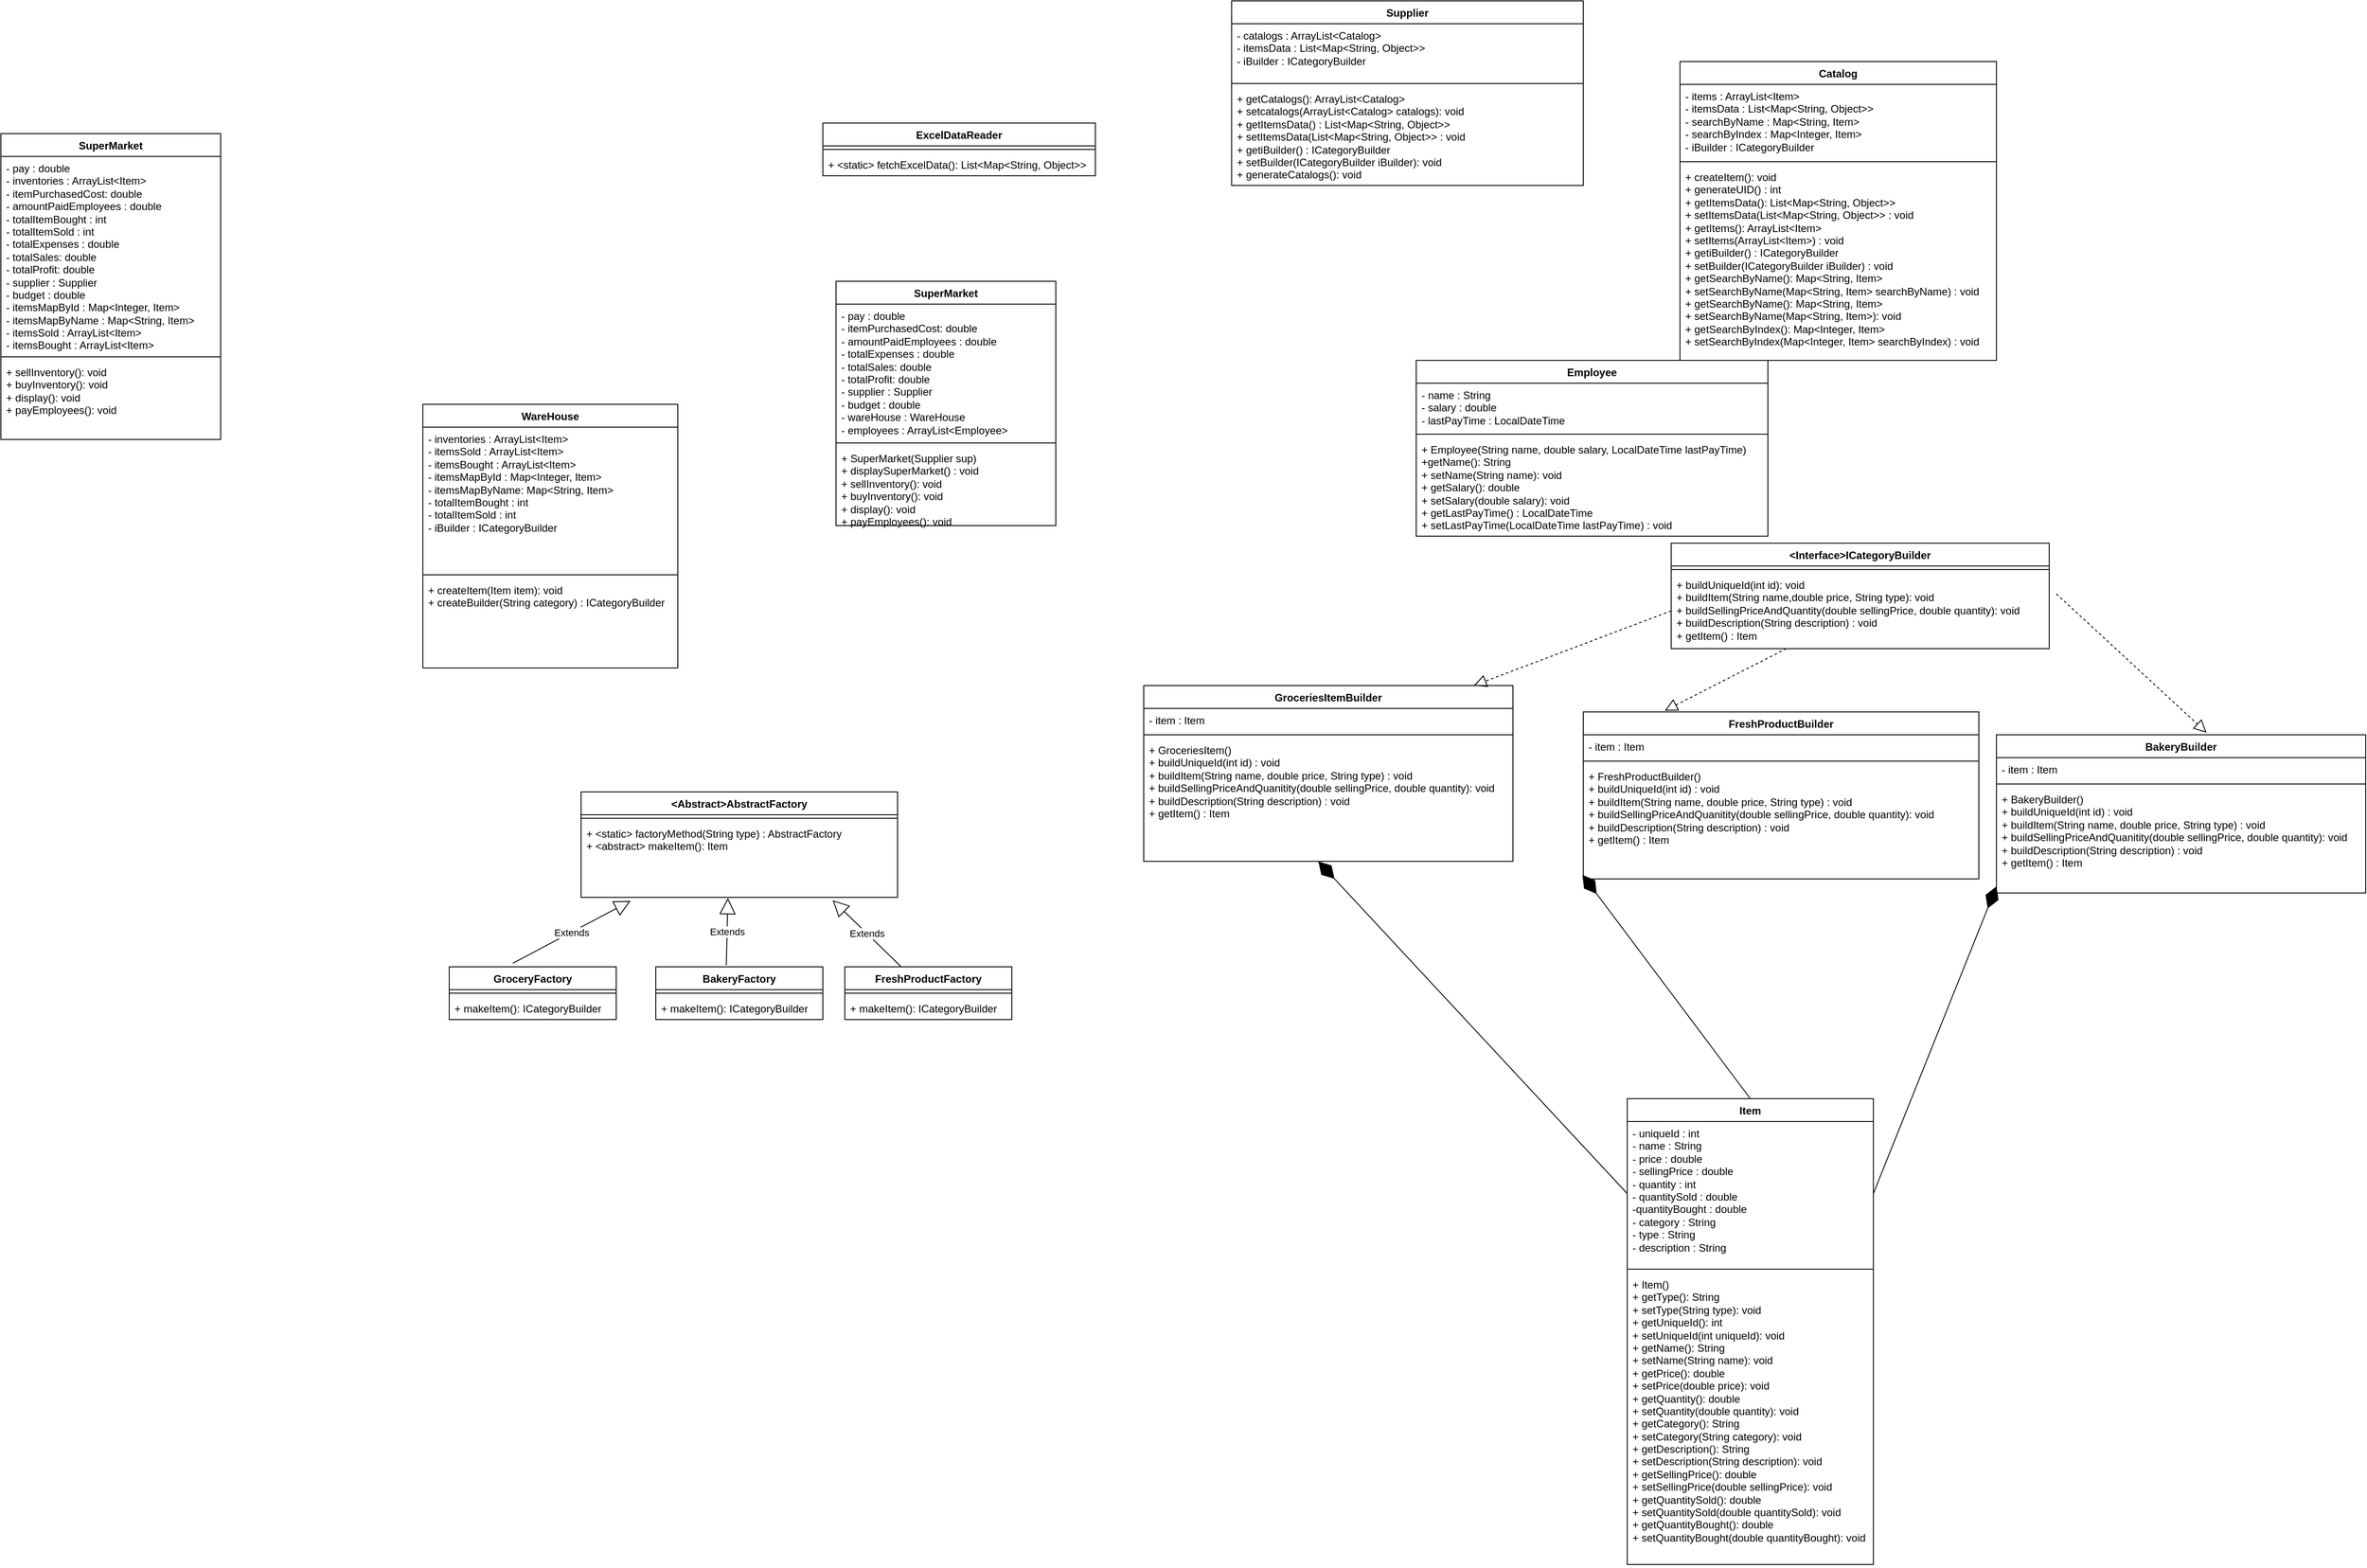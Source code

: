 <mxfile version="22.0.2" type="device">
  <diagram name="Page-1" id="-gRT8WgpqFWuWhDdHIi4">
    <mxGraphModel dx="3609" dy="2229" grid="1" gridSize="10" guides="1" tooltips="1" connect="1" arrows="1" fold="1" page="1" pageScale="1" pageWidth="850" pageHeight="1100" math="0" shadow="0">
      <root>
        <mxCell id="0" />
        <mxCell id="1" parent="0" />
        <mxCell id="uRmsWzJA4yEdJuGVgKY8-1" value="SuperMarket" style="swimlane;fontStyle=1;align=center;verticalAlign=top;childLayout=stackLayout;horizontal=1;startSize=26;horizontalStack=0;resizeParent=1;resizeParentMax=0;resizeLast=0;collapsible=1;marginBottom=0;whiteSpace=wrap;html=1;" parent="1" vertex="1">
          <mxGeometry x="-270" y="120" width="250" height="278" as="geometry" />
        </mxCell>
        <mxCell id="uRmsWzJA4yEdJuGVgKY8-2" value="- pay : double&lt;br&gt;- itemPurchasedCost: double&lt;br&gt;- amountPaidEmployees : double&lt;br&gt;- totalExpenses : double&lt;br&gt;- totalSales: double&lt;br&gt;- totalProfit: double&lt;br&gt;- supplier : Supplier&lt;br&gt;- budget : double&lt;br&gt;- wareHouse : WareHouse&lt;br&gt;- employees : ArrayList&amp;lt;Employee&amp;gt;" style="text;strokeColor=none;fillColor=none;align=left;verticalAlign=top;spacingLeft=4;spacingRight=4;overflow=hidden;rotatable=0;points=[[0,0.5],[1,0.5]];portConstraint=eastwest;whiteSpace=wrap;html=1;" parent="uRmsWzJA4yEdJuGVgKY8-1" vertex="1">
          <mxGeometry y="26" width="250" height="154" as="geometry" />
        </mxCell>
        <mxCell id="uRmsWzJA4yEdJuGVgKY8-3" value="" style="line;strokeWidth=1;fillColor=none;align=left;verticalAlign=middle;spacingTop=-1;spacingLeft=3;spacingRight=3;rotatable=0;labelPosition=right;points=[];portConstraint=eastwest;strokeColor=inherit;" parent="uRmsWzJA4yEdJuGVgKY8-1" vertex="1">
          <mxGeometry y="180" width="250" height="8" as="geometry" />
        </mxCell>
        <mxCell id="uRmsWzJA4yEdJuGVgKY8-4" value="+ SuperMarket(Supplier sup)&amp;nbsp;&lt;br&gt;+ displaySuperMarket() : void&lt;br&gt;+ sellInventory(): void&lt;br&gt;+ buyInventory(): void&lt;br&gt;+ display(): void&lt;br&gt;+ payEmployees(): void" style="text;strokeColor=none;fillColor=none;align=left;verticalAlign=top;spacingLeft=4;spacingRight=4;overflow=hidden;rotatable=0;points=[[0,0.5],[1,0.5]];portConstraint=eastwest;whiteSpace=wrap;html=1;" parent="uRmsWzJA4yEdJuGVgKY8-1" vertex="1">
          <mxGeometry y="188" width="250" height="90" as="geometry" />
        </mxCell>
        <mxCell id="uRmsWzJA4yEdJuGVgKY8-5" value="Supplier&lt;br&gt;" style="swimlane;fontStyle=1;align=center;verticalAlign=top;childLayout=stackLayout;horizontal=1;startSize=26;horizontalStack=0;resizeParent=1;resizeParentMax=0;resizeLast=0;collapsible=1;marginBottom=0;whiteSpace=wrap;html=1;" parent="1" vertex="1">
          <mxGeometry x="180" y="-199" width="400" height="210" as="geometry" />
        </mxCell>
        <mxCell id="uRmsWzJA4yEdJuGVgKY8-6" value="- catalogs : ArrayList&amp;lt;Catalog&amp;gt;&lt;br&gt;- itemsData : List&amp;lt;Map&amp;lt;String, Object&amp;gt;&amp;gt;&lt;br&gt;- iBuilder : ICategoryBuilder&lt;br&gt;" style="text;strokeColor=none;fillColor=none;align=left;verticalAlign=top;spacingLeft=4;spacingRight=4;overflow=hidden;rotatable=0;points=[[0,0.5],[1,0.5]];portConstraint=eastwest;whiteSpace=wrap;html=1;" parent="uRmsWzJA4yEdJuGVgKY8-5" vertex="1">
          <mxGeometry y="26" width="400" height="64" as="geometry" />
        </mxCell>
        <mxCell id="uRmsWzJA4yEdJuGVgKY8-7" value="" style="line;strokeWidth=1;fillColor=none;align=left;verticalAlign=middle;spacingTop=-1;spacingLeft=3;spacingRight=3;rotatable=0;labelPosition=right;points=[];portConstraint=eastwest;strokeColor=inherit;" parent="uRmsWzJA4yEdJuGVgKY8-5" vertex="1">
          <mxGeometry y="90" width="400" height="8" as="geometry" />
        </mxCell>
        <mxCell id="uRmsWzJA4yEdJuGVgKY8-8" value="+ getCatalogs(): ArrayList&amp;lt;Catalog&amp;gt;&lt;br&gt;+ setcatalogs(ArrayList&amp;lt;Catalog&amp;gt; catalogs): void&lt;br&gt;+ getItemsData() : List&amp;lt;Map&amp;lt;String, Object&amp;gt;&amp;gt;&lt;br&gt;+ setItemsData(List&amp;lt;Map&amp;lt;String, Object&amp;gt;&amp;gt; : void&lt;br&gt;+ getiBuilder() : ICategoryBuilder&lt;br&gt;+ setBuilder(ICategoryBuilder iBuilder): void&lt;br&gt;+ generateCatalogs(): void" style="text;strokeColor=none;fillColor=none;align=left;verticalAlign=top;spacingLeft=4;spacingRight=4;overflow=hidden;rotatable=0;points=[[0,0.5],[1,0.5]];portConstraint=eastwest;whiteSpace=wrap;html=1;" parent="uRmsWzJA4yEdJuGVgKY8-5" vertex="1">
          <mxGeometry y="98" width="400" height="112" as="geometry" />
        </mxCell>
        <mxCell id="uRmsWzJA4yEdJuGVgKY8-9" value="Catalog" style="swimlane;fontStyle=1;align=center;verticalAlign=top;childLayout=stackLayout;horizontal=1;startSize=26;horizontalStack=0;resizeParent=1;resizeParentMax=0;resizeLast=0;collapsible=1;marginBottom=0;whiteSpace=wrap;html=1;" parent="1" vertex="1">
          <mxGeometry x="690" y="-130" width="360" height="340" as="geometry" />
        </mxCell>
        <mxCell id="uRmsWzJA4yEdJuGVgKY8-10" value="- items : ArrayList&amp;lt;Item&amp;gt;&lt;br&gt;- itemsData : List&amp;lt;Map&amp;lt;String, Object&amp;gt;&amp;gt;&lt;br&gt;- searchByName : Map&amp;lt;String, Item&amp;gt;&lt;br&gt;- searchByIndex : Map&amp;lt;Integer, Item&amp;gt;&lt;br&gt;- iBuilder : ICategoryBuilder&lt;br&gt;" style="text;strokeColor=none;fillColor=none;align=left;verticalAlign=top;spacingLeft=4;spacingRight=4;overflow=hidden;rotatable=0;points=[[0,0.5],[1,0.5]];portConstraint=eastwest;whiteSpace=wrap;html=1;" parent="uRmsWzJA4yEdJuGVgKY8-9" vertex="1">
          <mxGeometry y="26" width="360" height="84" as="geometry" />
        </mxCell>
        <mxCell id="uRmsWzJA4yEdJuGVgKY8-11" value="" style="line;strokeWidth=1;fillColor=none;align=left;verticalAlign=middle;spacingTop=-1;spacingLeft=3;spacingRight=3;rotatable=0;labelPosition=right;points=[];portConstraint=eastwest;strokeColor=inherit;" parent="uRmsWzJA4yEdJuGVgKY8-9" vertex="1">
          <mxGeometry y="110" width="360" height="8" as="geometry" />
        </mxCell>
        <mxCell id="uRmsWzJA4yEdJuGVgKY8-12" value="+ createItem(): void&lt;br&gt;+ generateUID() : int&lt;br&gt;+ getItemsData(): List&amp;lt;Map&amp;lt;String, Object&amp;gt;&amp;gt;&lt;br&gt;+ setItemsData(List&amp;lt;Map&amp;lt;String, Object&amp;gt;&amp;gt; : void&lt;br&gt;+ getItems(): ArrayList&amp;lt;Item&amp;gt;&lt;br&gt;+ setItems(ArrayList&amp;lt;Item&amp;gt;) : void&lt;br&gt;+ getiBuilder() : ICategoryBuilder&lt;br&gt;+ setBuilder(ICategoryBuilder iBuilder) : void&lt;br&gt;+ getSearchByName(): Map&amp;lt;String, Item&amp;gt;&lt;br&gt;+ setSearchByName(Map&amp;lt;String, Item&amp;gt; searchByName) : void&lt;br&gt;+ getSearchByName(): Map&amp;lt;String, Item&amp;gt;&lt;br&gt;+ setSearchByName(Map&amp;lt;String, Item&amp;gt;): void&lt;br&gt;+ getSearchByIndex(): Map&amp;lt;Integer, Item&amp;gt;&lt;br&gt;+ setSearchByIndex(Map&amp;lt;Integer, Item&amp;gt; searchByIndex) : void" style="text;strokeColor=none;fillColor=none;align=left;verticalAlign=top;spacingLeft=4;spacingRight=4;overflow=hidden;rotatable=0;points=[[0,0.5],[1,0.5]];portConstraint=eastwest;whiteSpace=wrap;html=1;" parent="uRmsWzJA4yEdJuGVgKY8-9" vertex="1">
          <mxGeometry y="118" width="360" height="222" as="geometry" />
        </mxCell>
        <mxCell id="uRmsWzJA4yEdJuGVgKY8-13" value="Item" style="swimlane;fontStyle=1;align=center;verticalAlign=top;childLayout=stackLayout;horizontal=1;startSize=26;horizontalStack=0;resizeParent=1;resizeParentMax=0;resizeLast=0;collapsible=1;marginBottom=0;whiteSpace=wrap;html=1;" parent="1" vertex="1">
          <mxGeometry x="630" y="1050" width="280" height="530" as="geometry" />
        </mxCell>
        <mxCell id="uRmsWzJA4yEdJuGVgKY8-14" value="- uniqueId : int&lt;br&gt;- name : String&lt;br&gt;- price : double&lt;br&gt;- sellingPrice : double&lt;br&gt;- quantity : int&lt;br&gt;- quantitySold : double&lt;br&gt;-quantityBought : double&lt;br&gt;- category : String&lt;br&gt;- type : String&amp;nbsp;&lt;br&gt;- description : String" style="text;strokeColor=none;fillColor=none;align=left;verticalAlign=top;spacingLeft=4;spacingRight=4;overflow=hidden;rotatable=0;points=[[0,0.5],[1,0.5]];portConstraint=eastwest;whiteSpace=wrap;html=1;" parent="uRmsWzJA4yEdJuGVgKY8-13" vertex="1">
          <mxGeometry y="26" width="280" height="164" as="geometry" />
        </mxCell>
        <mxCell id="uRmsWzJA4yEdJuGVgKY8-15" value="" style="line;strokeWidth=1;fillColor=none;align=left;verticalAlign=middle;spacingTop=-1;spacingLeft=3;spacingRight=3;rotatable=0;labelPosition=right;points=[];portConstraint=eastwest;strokeColor=inherit;" parent="uRmsWzJA4yEdJuGVgKY8-13" vertex="1">
          <mxGeometry y="190" width="280" height="8" as="geometry" />
        </mxCell>
        <mxCell id="uRmsWzJA4yEdJuGVgKY8-16" value="+ Item()&lt;br&gt;+ getType(): String&lt;br&gt;+ setType(String type): void&lt;br&gt;+ getUniqueId(): int&lt;br&gt;+ setUniqueId(int uniqueId): void&lt;br&gt;+ getName(): String&lt;br&gt;+ setName(String name): void&lt;br&gt;+ getPrice(): double&lt;br&gt;+ setPrice(double price): void&lt;br&gt;+ getQuantity(): double&lt;br&gt;+ setQuantity(double quantity): void&lt;br&gt;+ getCategory(): String&lt;br&gt;+ setCategory(String category): void&lt;br&gt;+ getDescription(): String&lt;br&gt;+ setDescription(String description): void&lt;br&gt;+ getSellingPrice(): double&lt;br&gt;+ setSellingPrice(double sellingPrice): void&lt;br&gt;+ getQuantitySold(): double&lt;br&gt;+ setQuantitySold(double quantitySold): void&lt;br&gt;+ getQuantityBought(): double&lt;br&gt;+ setQuantityBought(double quantityBought): void&lt;br&gt;" style="text;strokeColor=none;fillColor=none;align=left;verticalAlign=top;spacingLeft=4;spacingRight=4;overflow=hidden;rotatable=0;points=[[0,0.5],[1,0.5]];portConstraint=eastwest;whiteSpace=wrap;html=1;" parent="uRmsWzJA4yEdJuGVgKY8-13" vertex="1">
          <mxGeometry y="198" width="280" height="332" as="geometry" />
        </mxCell>
        <mxCell id="uRmsWzJA4yEdJuGVgKY8-17" value="Employee" style="swimlane;fontStyle=1;align=center;verticalAlign=top;childLayout=stackLayout;horizontal=1;startSize=26;horizontalStack=0;resizeParent=1;resizeParentMax=0;resizeLast=0;collapsible=1;marginBottom=0;whiteSpace=wrap;html=1;" parent="1" vertex="1">
          <mxGeometry x="390" y="210" width="400" height="200" as="geometry" />
        </mxCell>
        <mxCell id="uRmsWzJA4yEdJuGVgKY8-18" value="- name : String&lt;br&gt;- salary : double&lt;br&gt;- lastPayTime : LocalDateTime" style="text;strokeColor=none;fillColor=none;align=left;verticalAlign=top;spacingLeft=4;spacingRight=4;overflow=hidden;rotatable=0;points=[[0,0.5],[1,0.5]];portConstraint=eastwest;whiteSpace=wrap;html=1;" parent="uRmsWzJA4yEdJuGVgKY8-17" vertex="1">
          <mxGeometry y="26" width="400" height="54" as="geometry" />
        </mxCell>
        <mxCell id="uRmsWzJA4yEdJuGVgKY8-19" value="" style="line;strokeWidth=1;fillColor=none;align=left;verticalAlign=middle;spacingTop=-1;spacingLeft=3;spacingRight=3;rotatable=0;labelPosition=right;points=[];portConstraint=eastwest;strokeColor=inherit;" parent="uRmsWzJA4yEdJuGVgKY8-17" vertex="1">
          <mxGeometry y="80" width="400" height="8" as="geometry" />
        </mxCell>
        <mxCell id="uRmsWzJA4yEdJuGVgKY8-20" value="+ Employee(String name, double salary, LocalDateTime lastPayTime)&lt;br&gt;+getName(): String&lt;br&gt;+ setName(String name): void&lt;br&gt;+ getSalary(): double&lt;br&gt;+ setSalary(double salary): void&lt;br&gt;+ getLastPayTime() : LocalDateTime&lt;br&gt;+ setLastPayTime(LocalDateTime lastPayTime) : void" style="text;strokeColor=none;fillColor=none;align=left;verticalAlign=top;spacingLeft=4;spacingRight=4;overflow=hidden;rotatable=0;points=[[0,0.5],[1,0.5]];portConstraint=eastwest;whiteSpace=wrap;html=1;" parent="uRmsWzJA4yEdJuGVgKY8-17" vertex="1">
          <mxGeometry y="88" width="400" height="112" as="geometry" />
        </mxCell>
        <mxCell id="uRmsWzJA4yEdJuGVgKY8-21" value="GroceriesItemBuilder" style="swimlane;fontStyle=1;align=center;verticalAlign=top;childLayout=stackLayout;horizontal=1;startSize=26;horizontalStack=0;resizeParent=1;resizeParentMax=0;resizeLast=0;collapsible=1;marginBottom=0;whiteSpace=wrap;html=1;" parent="1" vertex="1">
          <mxGeometry x="80" y="580" width="420" height="200" as="geometry" />
        </mxCell>
        <mxCell id="uRmsWzJA4yEdJuGVgKY8-22" value="- item : Item&amp;nbsp;" style="text;strokeColor=none;fillColor=none;align=left;verticalAlign=top;spacingLeft=4;spacingRight=4;overflow=hidden;rotatable=0;points=[[0,0.5],[1,0.5]];portConstraint=eastwest;whiteSpace=wrap;html=1;" parent="uRmsWzJA4yEdJuGVgKY8-21" vertex="1">
          <mxGeometry y="26" width="420" height="26" as="geometry" />
        </mxCell>
        <mxCell id="uRmsWzJA4yEdJuGVgKY8-23" value="" style="line;strokeWidth=1;fillColor=none;align=left;verticalAlign=middle;spacingTop=-1;spacingLeft=3;spacingRight=3;rotatable=0;labelPosition=right;points=[];portConstraint=eastwest;strokeColor=inherit;" parent="uRmsWzJA4yEdJuGVgKY8-21" vertex="1">
          <mxGeometry y="52" width="420" height="8" as="geometry" />
        </mxCell>
        <mxCell id="uRmsWzJA4yEdJuGVgKY8-24" value="+ GroceriesItem()&lt;br&gt;+ buildUniqueId(int id) : void&lt;br&gt;+ buildItem(String name, double price, String type) : void&lt;br&gt;+ buildSellingPriceAndQuanitity(double sellingPrice, double quantity): void&amp;nbsp;&lt;br&gt;+ buildDescription(String description) : void&amp;nbsp;&lt;br&gt;+ getItem() : Item" style="text;strokeColor=none;fillColor=none;align=left;verticalAlign=top;spacingLeft=4;spacingRight=4;overflow=hidden;rotatable=0;points=[[0,0.5],[1,0.5]];portConstraint=eastwest;whiteSpace=wrap;html=1;" parent="uRmsWzJA4yEdJuGVgKY8-21" vertex="1">
          <mxGeometry y="60" width="420" height="140" as="geometry" />
        </mxCell>
        <mxCell id="uRmsWzJA4yEdJuGVgKY8-34" value="FreshProductBuilder" style="swimlane;fontStyle=1;align=center;verticalAlign=top;childLayout=stackLayout;horizontal=1;startSize=26;horizontalStack=0;resizeParent=1;resizeParentMax=0;resizeLast=0;collapsible=1;marginBottom=0;whiteSpace=wrap;html=1;" parent="1" vertex="1">
          <mxGeometry x="580" y="610" width="450" height="190" as="geometry" />
        </mxCell>
        <mxCell id="uRmsWzJA4yEdJuGVgKY8-35" value="- item : Item&amp;nbsp;" style="text;strokeColor=none;fillColor=none;align=left;verticalAlign=top;spacingLeft=4;spacingRight=4;overflow=hidden;rotatable=0;points=[[0,0.5],[1,0.5]];portConstraint=eastwest;whiteSpace=wrap;html=1;" parent="uRmsWzJA4yEdJuGVgKY8-34" vertex="1">
          <mxGeometry y="26" width="450" height="26" as="geometry" />
        </mxCell>
        <mxCell id="uRmsWzJA4yEdJuGVgKY8-36" value="" style="line;strokeWidth=1;fillColor=none;align=left;verticalAlign=middle;spacingTop=-1;spacingLeft=3;spacingRight=3;rotatable=0;labelPosition=right;points=[];portConstraint=eastwest;strokeColor=inherit;" parent="uRmsWzJA4yEdJuGVgKY8-34" vertex="1">
          <mxGeometry y="52" width="450" height="8" as="geometry" />
        </mxCell>
        <mxCell id="uRmsWzJA4yEdJuGVgKY8-37" value="+ FreshProductBuilder()&lt;br&gt;+ buildUniqueId(int id) : void&lt;br style=&quot;border-color: var(--border-color);&quot;&gt;+ buildItem(String name, double price, String type) : void&lt;br style=&quot;border-color: var(--border-color);&quot;&gt;+ buildSellingPriceAndQuanitity(double sellingPrice, double quantity): void&amp;nbsp;&lt;br style=&quot;border-color: var(--border-color);&quot;&gt;+ buildDescription(String description) : void&amp;nbsp;&lt;br style=&quot;border-color: var(--border-color);&quot;&gt;+ getItem() : Item" style="text;strokeColor=none;fillColor=none;align=left;verticalAlign=top;spacingLeft=4;spacingRight=4;overflow=hidden;rotatable=0;points=[[0,0.5],[1,0.5]];portConstraint=eastwest;whiteSpace=wrap;html=1;" parent="uRmsWzJA4yEdJuGVgKY8-34" vertex="1">
          <mxGeometry y="60" width="450" height="130" as="geometry" />
        </mxCell>
        <mxCell id="uRmsWzJA4yEdJuGVgKY8-46" value="BakeryBuilder" style="swimlane;fontStyle=1;align=center;verticalAlign=top;childLayout=stackLayout;horizontal=1;startSize=26;horizontalStack=0;resizeParent=1;resizeParentMax=0;resizeLast=0;collapsible=1;marginBottom=0;whiteSpace=wrap;html=1;" parent="1" vertex="1">
          <mxGeometry x="1050" y="636" width="420" height="180" as="geometry" />
        </mxCell>
        <mxCell id="uRmsWzJA4yEdJuGVgKY8-47" value="- item : Item&amp;nbsp;" style="text;strokeColor=none;fillColor=none;align=left;verticalAlign=top;spacingLeft=4;spacingRight=4;overflow=hidden;rotatable=0;points=[[0,0.5],[1,0.5]];portConstraint=eastwest;whiteSpace=wrap;html=1;" parent="uRmsWzJA4yEdJuGVgKY8-46" vertex="1">
          <mxGeometry y="26" width="420" height="26" as="geometry" />
        </mxCell>
        <mxCell id="uRmsWzJA4yEdJuGVgKY8-48" value="" style="line;strokeWidth=1;fillColor=none;align=left;verticalAlign=middle;spacingTop=-1;spacingLeft=3;spacingRight=3;rotatable=0;labelPosition=right;points=[];portConstraint=eastwest;strokeColor=inherit;" parent="uRmsWzJA4yEdJuGVgKY8-46" vertex="1">
          <mxGeometry y="52" width="420" height="8" as="geometry" />
        </mxCell>
        <mxCell id="uRmsWzJA4yEdJuGVgKY8-49" value="+ BakeryBuilder()&lt;br&gt;+ buildUniqueId(int id) : void&lt;br style=&quot;border-color: var(--border-color);&quot;&gt;+ buildItem(String name, double price, String type) : void&lt;br style=&quot;border-color: var(--border-color);&quot;&gt;+ buildSellingPriceAndQuanitity(double sellingPrice, double quantity): void&amp;nbsp;&lt;br style=&quot;border-color: var(--border-color);&quot;&gt;+ buildDescription(String description) : void&amp;nbsp;&lt;br style=&quot;border-color: var(--border-color);&quot;&gt;+ getItem() : Item" style="text;strokeColor=none;fillColor=none;align=left;verticalAlign=top;spacingLeft=4;spacingRight=4;overflow=hidden;rotatable=0;points=[[0,0.5],[1,0.5]];portConstraint=eastwest;whiteSpace=wrap;html=1;" parent="uRmsWzJA4yEdJuGVgKY8-46" vertex="1">
          <mxGeometry y="60" width="420" height="120" as="geometry" />
        </mxCell>
        <mxCell id="uRmsWzJA4yEdJuGVgKY8-50" value="" style="endArrow=diamondThin;endFill=1;endSize=24;html=1;rounded=0;entryX=0.473;entryY=1.001;entryDx=0;entryDy=0;exitX=0;exitY=0.5;exitDx=0;exitDy=0;entryPerimeter=0;" parent="1" source="uRmsWzJA4yEdJuGVgKY8-14" target="uRmsWzJA4yEdJuGVgKY8-24" edge="1">
          <mxGeometry width="160" relative="1" as="geometry">
            <mxPoint x="30" y="710" as="sourcePoint" />
            <mxPoint x="190" y="710" as="targetPoint" />
          </mxGeometry>
        </mxCell>
        <mxCell id="uRmsWzJA4yEdJuGVgKY8-51" value="" style="endArrow=diamondThin;endFill=1;endSize=24;html=1;rounded=0;entryX=-0.002;entryY=0.965;entryDx=0;entryDy=0;exitX=0.5;exitY=0;exitDx=0;exitDy=0;entryPerimeter=0;" parent="1" source="uRmsWzJA4yEdJuGVgKY8-13" target="uRmsWzJA4yEdJuGVgKY8-37" edge="1">
          <mxGeometry width="160" relative="1" as="geometry">
            <mxPoint x="40" y="720" as="sourcePoint" />
            <mxPoint x="130" y="690" as="targetPoint" />
          </mxGeometry>
        </mxCell>
        <mxCell id="uRmsWzJA4yEdJuGVgKY8-54" value="" style="endArrow=diamondThin;endFill=1;endSize=24;html=1;rounded=0;entryX=0;entryY=0.938;entryDx=0;entryDy=0;exitX=1;exitY=0.5;exitDx=0;exitDy=0;entryPerimeter=0;" parent="1" source="uRmsWzJA4yEdJuGVgKY8-14" target="uRmsWzJA4yEdJuGVgKY8-49" edge="1">
          <mxGeometry width="160" relative="1" as="geometry">
            <mxPoint x="40" y="772" as="sourcePoint" />
            <mxPoint x="681" y="826" as="targetPoint" />
          </mxGeometry>
        </mxCell>
        <mxCell id="uRmsWzJA4yEdJuGVgKY8-59" value="&amp;lt;Interface&amp;gt;ICategoryBuilder" style="swimlane;fontStyle=1;align=center;verticalAlign=top;childLayout=stackLayout;horizontal=1;startSize=26;horizontalStack=0;resizeParent=1;resizeParentMax=0;resizeLast=0;collapsible=1;marginBottom=0;whiteSpace=wrap;html=1;" parent="1" vertex="1">
          <mxGeometry x="680" y="418" width="430" height="120" as="geometry" />
        </mxCell>
        <mxCell id="uRmsWzJA4yEdJuGVgKY8-61" value="" style="line;strokeWidth=1;fillColor=none;align=left;verticalAlign=middle;spacingTop=-1;spacingLeft=3;spacingRight=3;rotatable=0;labelPosition=right;points=[];portConstraint=eastwest;strokeColor=inherit;" parent="uRmsWzJA4yEdJuGVgKY8-59" vertex="1">
          <mxGeometry y="26" width="430" height="8" as="geometry" />
        </mxCell>
        <mxCell id="uRmsWzJA4yEdJuGVgKY8-62" value="+ buildUniqueId(int id): void&lt;br&gt;+ buildItem(String name,double price, String type): void&lt;br&gt;+ buildSellingPriceAndQuantity(double sellingPrice, double quantity): void&lt;br&gt;+ buildDescription(String description) : void&lt;br&gt;+ getItem() : Item" style="text;strokeColor=none;fillColor=none;align=left;verticalAlign=top;spacingLeft=4;spacingRight=4;overflow=hidden;rotatable=0;points=[[0,0.5],[1,0.5]];portConstraint=eastwest;whiteSpace=wrap;html=1;" parent="uRmsWzJA4yEdJuGVgKY8-59" vertex="1">
          <mxGeometry y="34" width="430" height="86" as="geometry" />
        </mxCell>
        <mxCell id="uRmsWzJA4yEdJuGVgKY8-63" value="" style="endArrow=block;dashed=1;endFill=0;endSize=12;html=1;rounded=0;entryX=0.894;entryY=0;entryDx=0;entryDy=0;entryPerimeter=0;exitX=0;exitY=0.5;exitDx=0;exitDy=0;" parent="1" target="uRmsWzJA4yEdJuGVgKY8-21" edge="1" source="uRmsWzJA4yEdJuGVgKY8-62">
          <mxGeometry width="160" relative="1" as="geometry">
            <mxPoint x="420" y="510" as="sourcePoint" />
            <mxPoint x="340" y="510" as="targetPoint" />
          </mxGeometry>
        </mxCell>
        <mxCell id="uRmsWzJA4yEdJuGVgKY8-64" value="" style="endArrow=block;dashed=1;endFill=0;endSize=12;html=1;rounded=0;entryX=0.206;entryY=-0.007;entryDx=0;entryDy=0;entryPerimeter=0;" parent="1" source="uRmsWzJA4yEdJuGVgKY8-62" target="uRmsWzJA4yEdJuGVgKY8-34" edge="1">
          <mxGeometry width="160" relative="1" as="geometry">
            <mxPoint x="430" y="520" as="sourcePoint" />
            <mxPoint x="273" y="590" as="targetPoint" />
          </mxGeometry>
        </mxCell>
        <mxCell id="uRmsWzJA4yEdJuGVgKY8-67" value="" style="endArrow=block;dashed=1;endFill=0;endSize=12;html=1;rounded=0;entryX=0.569;entryY=-0.014;entryDx=0;entryDy=0;entryPerimeter=0;exitX=1.019;exitY=0.276;exitDx=0;exitDy=0;exitPerimeter=0;" parent="1" source="uRmsWzJA4yEdJuGVgKY8-62" target="uRmsWzJA4yEdJuGVgKY8-46" edge="1">
          <mxGeometry width="160" relative="1" as="geometry">
            <mxPoint x="610" y="490" as="sourcePoint" />
            <mxPoint x="805" y="641" as="targetPoint" />
          </mxGeometry>
        </mxCell>
        <mxCell id="HKDz9kF8rqwINaVkEVnV-1" value="WareHouse" style="swimlane;fontStyle=1;align=center;verticalAlign=top;childLayout=stackLayout;horizontal=1;startSize=26;horizontalStack=0;resizeParent=1;resizeParentMax=0;resizeLast=0;collapsible=1;marginBottom=0;whiteSpace=wrap;html=1;" parent="1" vertex="1">
          <mxGeometry x="-740" y="260" width="290" height="300" as="geometry" />
        </mxCell>
        <mxCell id="HKDz9kF8rqwINaVkEVnV-2" value="- inventories : ArrayList&amp;lt;Item&amp;gt;&lt;br&gt;- itemsSold : ArrayList&amp;lt;Item&amp;gt;&lt;br&gt;- itemsBought : ArrayList&amp;lt;Item&amp;gt;&lt;br&gt;- itemsMapById : Map&amp;lt;Integer, Item&amp;gt;&lt;br&gt;- itemsMapByName: Map&amp;lt;String, Item&amp;gt;&lt;br&gt;- totalItemBought : int&lt;br&gt;- totalItemSold : int&lt;br&gt;- iBuilder : ICategoryBuilder&lt;br&gt;" style="text;strokeColor=none;fillColor=none;align=left;verticalAlign=top;spacingLeft=4;spacingRight=4;overflow=hidden;rotatable=0;points=[[0,0.5],[1,0.5]];portConstraint=eastwest;whiteSpace=wrap;html=1;" parent="HKDz9kF8rqwINaVkEVnV-1" vertex="1">
          <mxGeometry y="26" width="290" height="164" as="geometry" />
        </mxCell>
        <mxCell id="HKDz9kF8rqwINaVkEVnV-3" value="" style="line;strokeWidth=1;fillColor=none;align=left;verticalAlign=middle;spacingTop=-1;spacingLeft=3;spacingRight=3;rotatable=0;labelPosition=right;points=[];portConstraint=eastwest;strokeColor=inherit;" parent="HKDz9kF8rqwINaVkEVnV-1" vertex="1">
          <mxGeometry y="190" width="290" height="8" as="geometry" />
        </mxCell>
        <mxCell id="HKDz9kF8rqwINaVkEVnV-4" value="+ createItem(Item item): void&lt;br&gt;+ createBuilder(String category) : ICategoryBuilder" style="text;strokeColor=none;fillColor=none;align=left;verticalAlign=top;spacingLeft=4;spacingRight=4;overflow=hidden;rotatable=0;points=[[0,0.5],[1,0.5]];portConstraint=eastwest;whiteSpace=wrap;html=1;" parent="HKDz9kF8rqwINaVkEVnV-1" vertex="1">
          <mxGeometry y="198" width="290" height="102" as="geometry" />
        </mxCell>
        <mxCell id="HKDz9kF8rqwINaVkEVnV-5" value="SuperMarket" style="swimlane;fontStyle=1;align=center;verticalAlign=top;childLayout=stackLayout;horizontal=1;startSize=26;horizontalStack=0;resizeParent=1;resizeParentMax=0;resizeLast=0;collapsible=1;marginBottom=0;whiteSpace=wrap;html=1;" parent="1" vertex="1">
          <mxGeometry x="-1220" y="-48" width="250" height="348" as="geometry" />
        </mxCell>
        <mxCell id="HKDz9kF8rqwINaVkEVnV-6" value="- pay : double&lt;br&gt;- inventories : ArrayList&amp;lt;Item&amp;gt;&lt;br&gt;- itemPurchasedCost: double&lt;br&gt;- amountPaidEmployees : double&lt;br&gt;- totalItemBought : int&lt;br&gt;- totalItemSold : int&lt;br&gt;- totalExpenses : double&lt;br&gt;- totalSales: double&lt;br&gt;- totalProfit: double&lt;br&gt;- supplier : Supplier&lt;br&gt;- budget : double&lt;br&gt;- itemsMapById : Map&amp;lt;Integer, Item&amp;gt;&lt;br&gt;- itemsMapByName : Map&amp;lt;String, Item&amp;gt;&lt;br&gt;- itemsSold : ArrayList&amp;lt;Item&amp;gt;&lt;br&gt;- itemsBought : ArrayList&amp;lt;Item&amp;gt;" style="text;strokeColor=none;fillColor=none;align=left;verticalAlign=top;spacingLeft=4;spacingRight=4;overflow=hidden;rotatable=0;points=[[0,0.5],[1,0.5]];portConstraint=eastwest;whiteSpace=wrap;html=1;" parent="HKDz9kF8rqwINaVkEVnV-5" vertex="1">
          <mxGeometry y="26" width="250" height="224" as="geometry" />
        </mxCell>
        <mxCell id="HKDz9kF8rqwINaVkEVnV-7" value="" style="line;strokeWidth=1;fillColor=none;align=left;verticalAlign=middle;spacingTop=-1;spacingLeft=3;spacingRight=3;rotatable=0;labelPosition=right;points=[];portConstraint=eastwest;strokeColor=inherit;" parent="HKDz9kF8rqwINaVkEVnV-5" vertex="1">
          <mxGeometry y="250" width="250" height="8" as="geometry" />
        </mxCell>
        <mxCell id="HKDz9kF8rqwINaVkEVnV-8" value="+ sellInventory(): void&lt;br&gt;+ buyInventory(): void&lt;br&gt;+ display(): void&lt;br&gt;+ payEmployees(): void&lt;br&gt;" style="text;strokeColor=none;fillColor=none;align=left;verticalAlign=top;spacingLeft=4;spacingRight=4;overflow=hidden;rotatable=0;points=[[0,0.5],[1,0.5]];portConstraint=eastwest;whiteSpace=wrap;html=1;" parent="HKDz9kF8rqwINaVkEVnV-5" vertex="1">
          <mxGeometry y="258" width="250" height="90" as="geometry" />
        </mxCell>
        <mxCell id="jEMWSXEzqxfwi4LhEQWY-1" value="&amp;lt;Abstract&amp;gt;AbstractFactory&lt;br&gt;" style="swimlane;fontStyle=1;align=center;verticalAlign=top;childLayout=stackLayout;horizontal=1;startSize=26;horizontalStack=0;resizeParent=1;resizeParentMax=0;resizeLast=0;collapsible=1;marginBottom=0;whiteSpace=wrap;html=1;" parent="1" vertex="1">
          <mxGeometry x="-560" y="701" width="360" height="120" as="geometry" />
        </mxCell>
        <mxCell id="jEMWSXEzqxfwi4LhEQWY-3" value="" style="line;strokeWidth=1;fillColor=none;align=left;verticalAlign=middle;spacingTop=-1;spacingLeft=3;spacingRight=3;rotatable=0;labelPosition=right;points=[];portConstraint=eastwest;strokeColor=inherit;" parent="jEMWSXEzqxfwi4LhEQWY-1" vertex="1">
          <mxGeometry y="26" width="360" height="8" as="geometry" />
        </mxCell>
        <mxCell id="jEMWSXEzqxfwi4LhEQWY-4" value="+ &amp;lt;static&amp;gt; factoryMethod(String type) : AbstractFactory&lt;br&gt;+ &amp;lt;abstract&amp;gt; makeItem(): Item" style="text;strokeColor=none;fillColor=none;align=left;verticalAlign=top;spacingLeft=4;spacingRight=4;overflow=hidden;rotatable=0;points=[[0,0.5],[1,0.5]];portConstraint=eastwest;whiteSpace=wrap;html=1;" parent="jEMWSXEzqxfwi4LhEQWY-1" vertex="1">
          <mxGeometry y="34" width="360" height="86" as="geometry" />
        </mxCell>
        <mxCell id="jEMWSXEzqxfwi4LhEQWY-5" value="GroceryFactory" style="swimlane;fontStyle=1;align=center;verticalAlign=top;childLayout=stackLayout;horizontal=1;startSize=26;horizontalStack=0;resizeParent=1;resizeParentMax=0;resizeLast=0;collapsible=1;marginBottom=0;whiteSpace=wrap;html=1;" parent="1" vertex="1">
          <mxGeometry x="-710" y="900" width="190" height="60" as="geometry" />
        </mxCell>
        <mxCell id="jEMWSXEzqxfwi4LhEQWY-7" value="" style="line;strokeWidth=1;fillColor=none;align=left;verticalAlign=middle;spacingTop=-1;spacingLeft=3;spacingRight=3;rotatable=0;labelPosition=right;points=[];portConstraint=eastwest;strokeColor=inherit;" parent="jEMWSXEzqxfwi4LhEQWY-5" vertex="1">
          <mxGeometry y="26" width="190" height="8" as="geometry" />
        </mxCell>
        <mxCell id="jEMWSXEzqxfwi4LhEQWY-8" value="+ makeItem(): ICategoryBuilder" style="text;strokeColor=none;fillColor=none;align=left;verticalAlign=top;spacingLeft=4;spacingRight=4;overflow=hidden;rotatable=0;points=[[0,0.5],[1,0.5]];portConstraint=eastwest;whiteSpace=wrap;html=1;" parent="jEMWSXEzqxfwi4LhEQWY-5" vertex="1">
          <mxGeometry y="34" width="190" height="26" as="geometry" />
        </mxCell>
        <mxCell id="jEMWSXEzqxfwi4LhEQWY-9" value="Extends" style="endArrow=block;endSize=16;endFill=0;html=1;rounded=0;exitX=0.381;exitY=-0.067;exitDx=0;exitDy=0;exitPerimeter=0;entryX=0.156;entryY=1.047;entryDx=0;entryDy=0;entryPerimeter=0;" parent="1" source="jEMWSXEzqxfwi4LhEQWY-5" target="jEMWSXEzqxfwi4LhEQWY-4" edge="1">
          <mxGeometry width="160" relative="1" as="geometry">
            <mxPoint x="-650" y="870" as="sourcePoint" />
            <mxPoint x="-490" y="870" as="targetPoint" />
          </mxGeometry>
        </mxCell>
        <mxCell id="gSRsSg4G2uwVW1WK-vN--1" value="BakeryFactory" style="swimlane;fontStyle=1;align=center;verticalAlign=top;childLayout=stackLayout;horizontal=1;startSize=26;horizontalStack=0;resizeParent=1;resizeParentMax=0;resizeLast=0;collapsible=1;marginBottom=0;whiteSpace=wrap;html=1;" vertex="1" parent="1">
          <mxGeometry x="-475" y="900" width="190" height="60" as="geometry" />
        </mxCell>
        <mxCell id="gSRsSg4G2uwVW1WK-vN--2" value="" style="line;strokeWidth=1;fillColor=none;align=left;verticalAlign=middle;spacingTop=-1;spacingLeft=3;spacingRight=3;rotatable=0;labelPosition=right;points=[];portConstraint=eastwest;strokeColor=inherit;" vertex="1" parent="gSRsSg4G2uwVW1WK-vN--1">
          <mxGeometry y="26" width="190" height="8" as="geometry" />
        </mxCell>
        <mxCell id="gSRsSg4G2uwVW1WK-vN--3" value="+ makeItem(): ICategoryBuilder" style="text;strokeColor=none;fillColor=none;align=left;verticalAlign=top;spacingLeft=4;spacingRight=4;overflow=hidden;rotatable=0;points=[[0,0.5],[1,0.5]];portConstraint=eastwest;whiteSpace=wrap;html=1;" vertex="1" parent="gSRsSg4G2uwVW1WK-vN--1">
          <mxGeometry y="34" width="190" height="26" as="geometry" />
        </mxCell>
        <mxCell id="gSRsSg4G2uwVW1WK-vN--4" value="FreshProductFactory" style="swimlane;fontStyle=1;align=center;verticalAlign=top;childLayout=stackLayout;horizontal=1;startSize=26;horizontalStack=0;resizeParent=1;resizeParentMax=0;resizeLast=0;collapsible=1;marginBottom=0;whiteSpace=wrap;html=1;" vertex="1" parent="1">
          <mxGeometry x="-260" y="900" width="190" height="60" as="geometry" />
        </mxCell>
        <mxCell id="gSRsSg4G2uwVW1WK-vN--5" value="" style="line;strokeWidth=1;fillColor=none;align=left;verticalAlign=middle;spacingTop=-1;spacingLeft=3;spacingRight=3;rotatable=0;labelPosition=right;points=[];portConstraint=eastwest;strokeColor=inherit;" vertex="1" parent="gSRsSg4G2uwVW1WK-vN--4">
          <mxGeometry y="26" width="190" height="8" as="geometry" />
        </mxCell>
        <mxCell id="gSRsSg4G2uwVW1WK-vN--6" value="+ makeItem(): ICategoryBuilder" style="text;strokeColor=none;fillColor=none;align=left;verticalAlign=top;spacingLeft=4;spacingRight=4;overflow=hidden;rotatable=0;points=[[0,0.5],[1,0.5]];portConstraint=eastwest;whiteSpace=wrap;html=1;" vertex="1" parent="gSRsSg4G2uwVW1WK-vN--4">
          <mxGeometry y="34" width="190" height="26" as="geometry" />
        </mxCell>
        <mxCell id="gSRsSg4G2uwVW1WK-vN--7" value="Extends" style="endArrow=block;endSize=16;endFill=0;html=1;rounded=0;exitX=0.422;exitY=-0.03;exitDx=0;exitDy=0;exitPerimeter=0;entryX=0.464;entryY=1.008;entryDx=0;entryDy=0;entryPerimeter=0;" edge="1" parent="1" source="gSRsSg4G2uwVW1WK-vN--1" target="jEMWSXEzqxfwi4LhEQWY-4">
          <mxGeometry width="160" relative="1" as="geometry">
            <mxPoint x="-430" y="860" as="sourcePoint" />
            <mxPoint x="-270" y="860" as="targetPoint" />
          </mxGeometry>
        </mxCell>
        <mxCell id="gSRsSg4G2uwVW1WK-vN--8" value="Extends" style="endArrow=block;endSize=16;endFill=0;html=1;rounded=0;entryX=0.795;entryY=1.038;entryDx=0;entryDy=0;entryPerimeter=0;" edge="1" parent="1" source="gSRsSg4G2uwVW1WK-vN--4" target="jEMWSXEzqxfwi4LhEQWY-4">
          <mxGeometry width="160" relative="1" as="geometry">
            <mxPoint x="-230" y="908" as="sourcePoint" />
            <mxPoint x="-228" y="832" as="targetPoint" />
          </mxGeometry>
        </mxCell>
        <mxCell id="gSRsSg4G2uwVW1WK-vN--9" value="ExcelDataReader" style="swimlane;fontStyle=1;align=center;verticalAlign=top;childLayout=stackLayout;horizontal=1;startSize=26;horizontalStack=0;resizeParent=1;resizeParentMax=0;resizeLast=0;collapsible=1;marginBottom=0;whiteSpace=wrap;html=1;" vertex="1" parent="1">
          <mxGeometry x="-285" y="-60" width="310" height="60" as="geometry" />
        </mxCell>
        <mxCell id="gSRsSg4G2uwVW1WK-vN--11" value="" style="line;strokeWidth=1;fillColor=none;align=left;verticalAlign=middle;spacingTop=-1;spacingLeft=3;spacingRight=3;rotatable=0;labelPosition=right;points=[];portConstraint=eastwest;strokeColor=inherit;" vertex="1" parent="gSRsSg4G2uwVW1WK-vN--9">
          <mxGeometry y="26" width="310" height="8" as="geometry" />
        </mxCell>
        <mxCell id="gSRsSg4G2uwVW1WK-vN--12" value="+ &amp;lt;static&amp;gt; fetchExcelData(): List&amp;lt;Map&amp;lt;String, Object&amp;gt;&amp;gt;" style="text;strokeColor=none;fillColor=none;align=left;verticalAlign=top;spacingLeft=4;spacingRight=4;overflow=hidden;rotatable=0;points=[[0,0.5],[1,0.5]];portConstraint=eastwest;whiteSpace=wrap;html=1;" vertex="1" parent="gSRsSg4G2uwVW1WK-vN--9">
          <mxGeometry y="34" width="310" height="26" as="geometry" />
        </mxCell>
      </root>
    </mxGraphModel>
  </diagram>
</mxfile>
